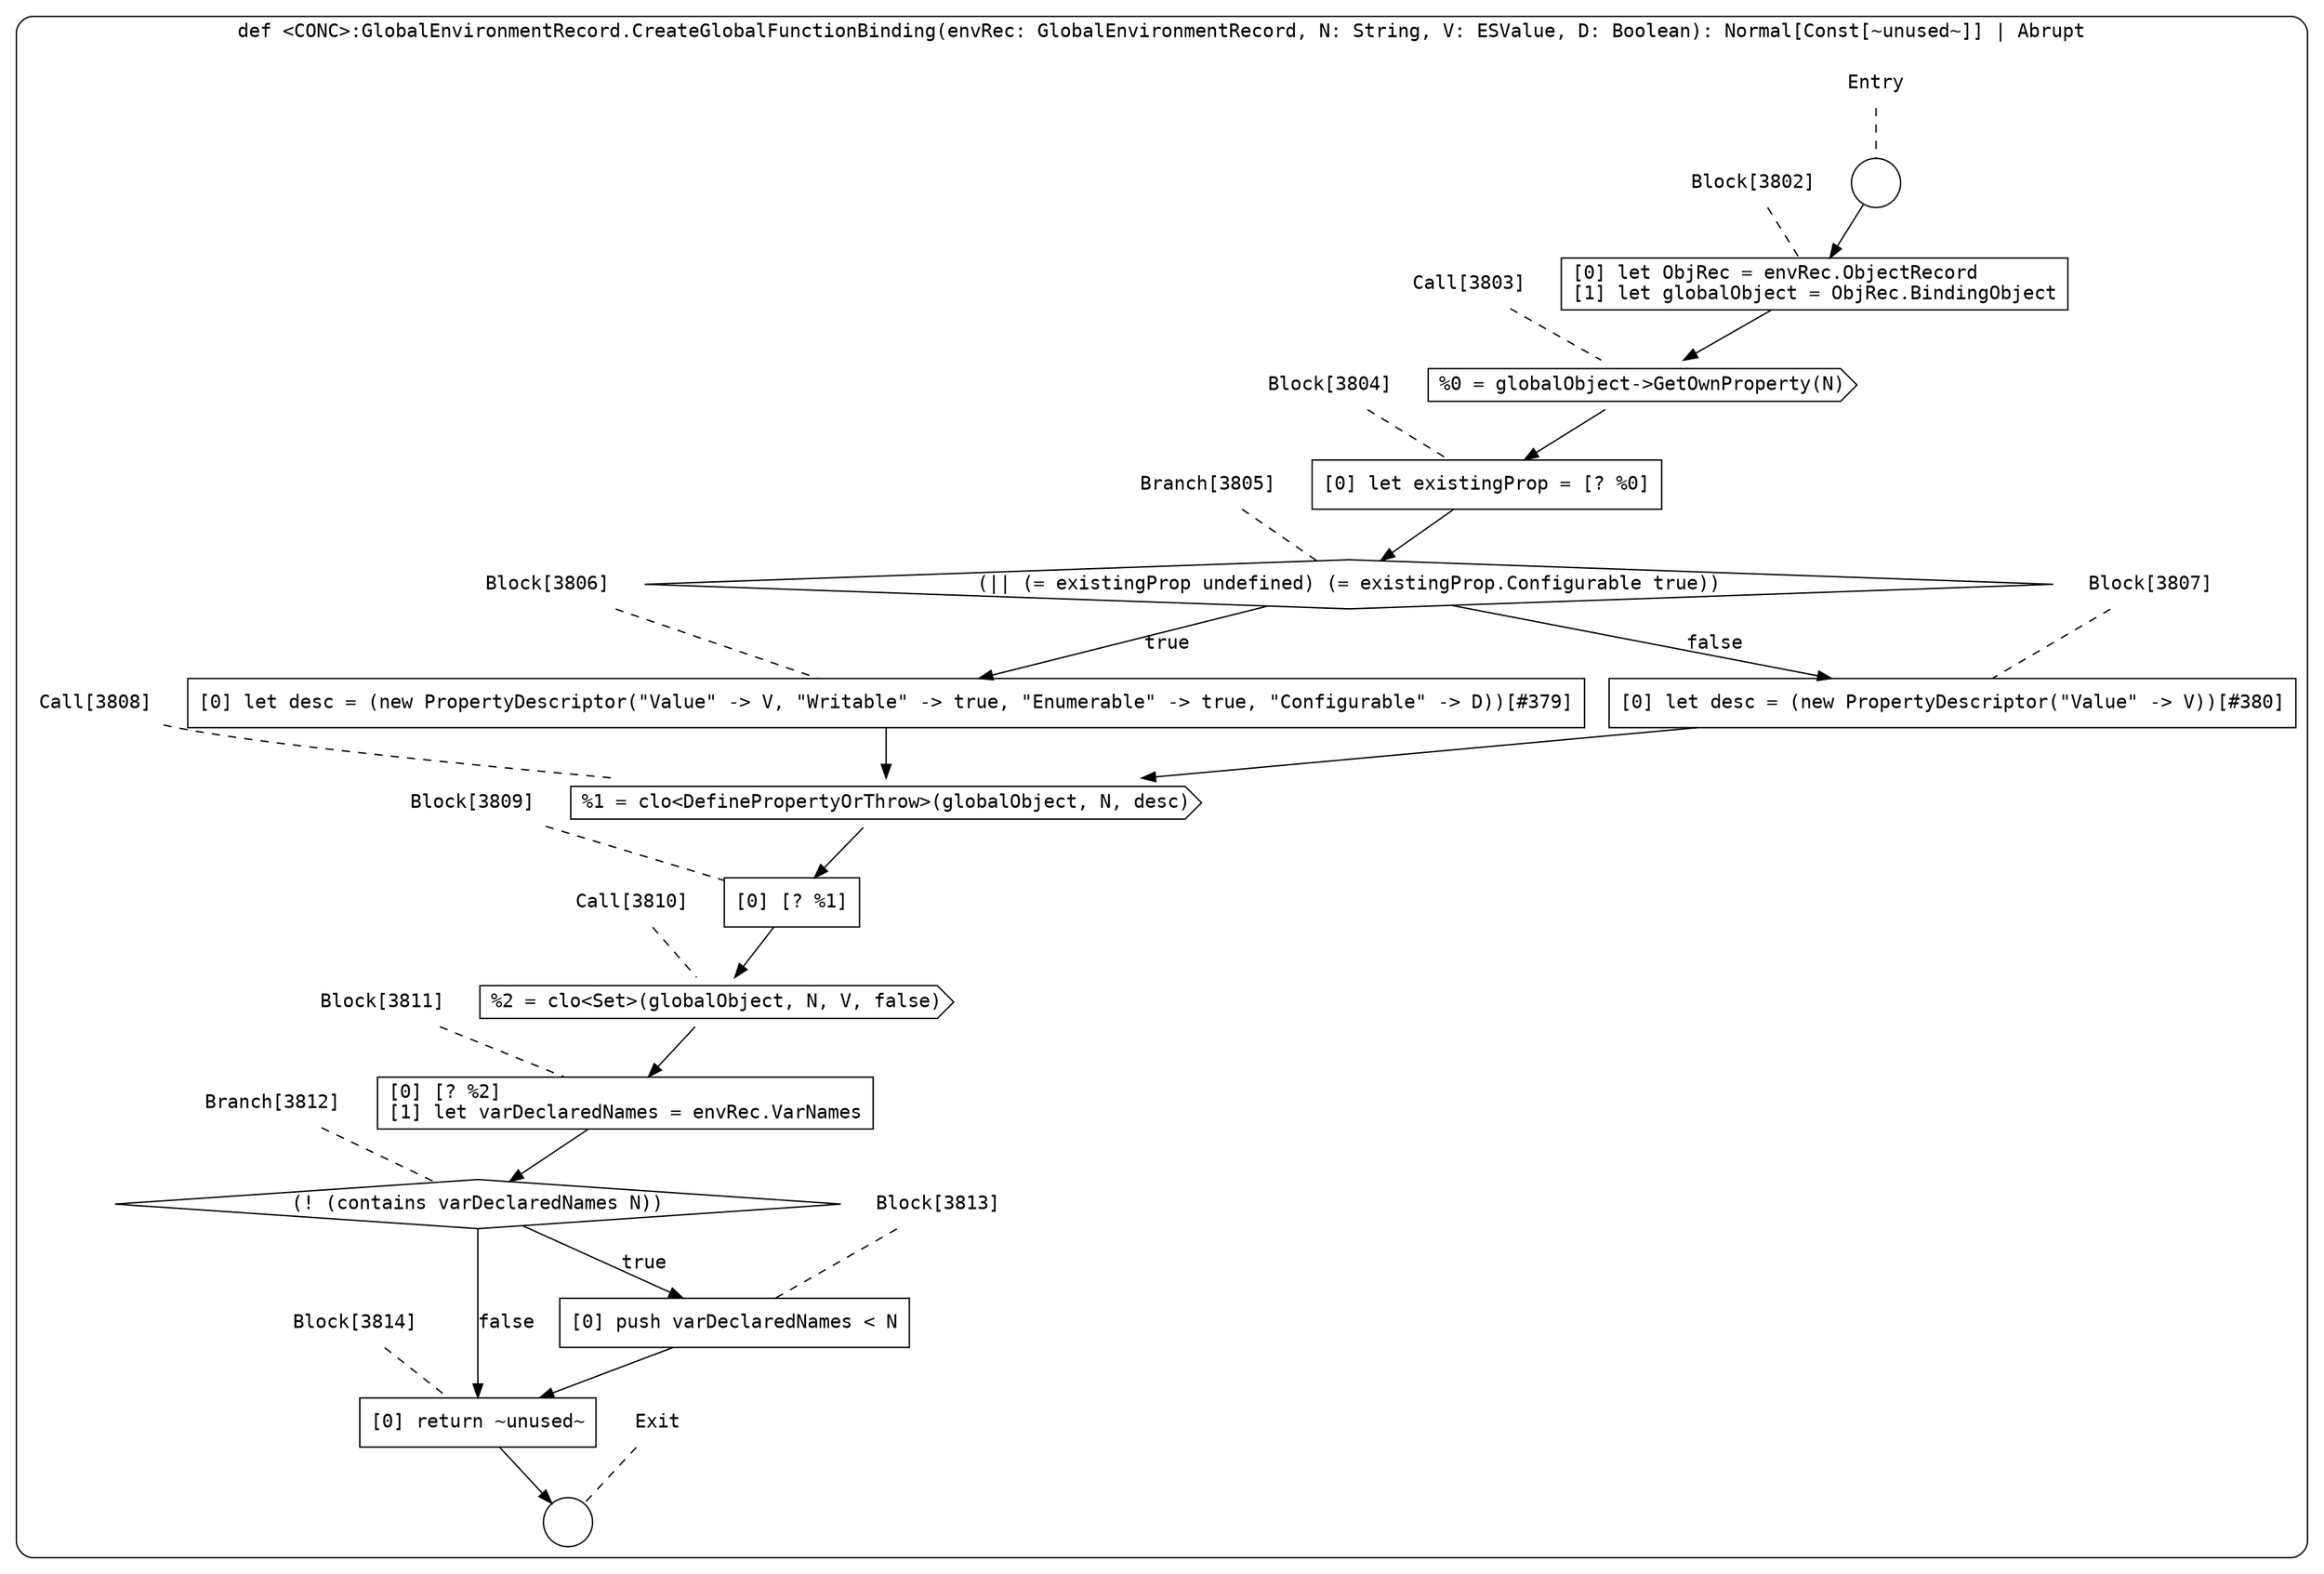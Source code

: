 digraph {
  graph [fontname = "Consolas"]
  node [fontname = "Consolas"]
  edge [fontname = "Consolas"]
  subgraph cluster1015 {
    label = "def <CONC>:GlobalEnvironmentRecord.CreateGlobalFunctionBinding(envRec: GlobalEnvironmentRecord, N: String, V: ESValue, D: Boolean): Normal[Const[~unused~]] | Abrupt"
    style = rounded
    cluster1015_entry_name [shape=none, label=<<font color="black">Entry</font>>]
    cluster1015_entry_name -> cluster1015_entry [arrowhead=none, color="black", style=dashed]
    cluster1015_entry [shape=circle label=" " color="black" fillcolor="white" style=filled]
    cluster1015_entry -> node3802 [color="black"]
    cluster1015_exit_name [shape=none, label=<<font color="black">Exit</font>>]
    cluster1015_exit_name -> cluster1015_exit [arrowhead=none, color="black", style=dashed]
    cluster1015_exit [shape=circle label=" " color="black" fillcolor="white" style=filled]
    node3802_name [shape=none, label=<<font color="black">Block[3802]</font>>]
    node3802_name -> node3802 [arrowhead=none, color="black", style=dashed]
    node3802 [shape=box, label=<<font color="black">[0] let ObjRec = envRec.ObjectRecord<BR ALIGN="LEFT"/>[1] let globalObject = ObjRec.BindingObject<BR ALIGN="LEFT"/></font>> color="black" fillcolor="white", style=filled]
    node3802 -> node3803 [color="black"]
    node3803_name [shape=none, label=<<font color="black">Call[3803]</font>>]
    node3803_name -> node3803 [arrowhead=none, color="black", style=dashed]
    node3803 [shape=cds, label=<<font color="black">%0 = globalObject-&gt;GetOwnProperty(N)</font>> color="black" fillcolor="white", style=filled]
    node3803 -> node3804 [color="black"]
    node3804_name [shape=none, label=<<font color="black">Block[3804]</font>>]
    node3804_name -> node3804 [arrowhead=none, color="black", style=dashed]
    node3804 [shape=box, label=<<font color="black">[0] let existingProp = [? %0]<BR ALIGN="LEFT"/></font>> color="black" fillcolor="white", style=filled]
    node3804 -> node3805 [color="black"]
    node3805_name [shape=none, label=<<font color="black">Branch[3805]</font>>]
    node3805_name -> node3805 [arrowhead=none, color="black", style=dashed]
    node3805 [shape=diamond, label=<<font color="black">(|| (= existingProp undefined) (= existingProp.Configurable true))</font>> color="black" fillcolor="white", style=filled]
    node3805 -> node3806 [label=<<font color="black">true</font>> color="black"]
    node3805 -> node3807 [label=<<font color="black">false</font>> color="black"]
    node3806_name [shape=none, label=<<font color="black">Block[3806]</font>>]
    node3806_name -> node3806 [arrowhead=none, color="black", style=dashed]
    node3806 [shape=box, label=<<font color="black">[0] let desc = (new PropertyDescriptor(&quot;Value&quot; -&gt; V, &quot;Writable&quot; -&gt; true, &quot;Enumerable&quot; -&gt; true, &quot;Configurable&quot; -&gt; D))[#379]<BR ALIGN="LEFT"/></font>> color="black" fillcolor="white", style=filled]
    node3806 -> node3808 [color="black"]
    node3807_name [shape=none, label=<<font color="black">Block[3807]</font>>]
    node3807_name -> node3807 [arrowhead=none, color="black", style=dashed]
    node3807 [shape=box, label=<<font color="black">[0] let desc = (new PropertyDescriptor(&quot;Value&quot; -&gt; V))[#380]<BR ALIGN="LEFT"/></font>> color="black" fillcolor="white", style=filled]
    node3807 -> node3808 [color="black"]
    node3808_name [shape=none, label=<<font color="black">Call[3808]</font>>]
    node3808_name -> node3808 [arrowhead=none, color="black", style=dashed]
    node3808 [shape=cds, label=<<font color="black">%1 = clo&lt;DefinePropertyOrThrow&gt;(globalObject, N, desc)</font>> color="black" fillcolor="white", style=filled]
    node3808 -> node3809 [color="black"]
    node3809_name [shape=none, label=<<font color="black">Block[3809]</font>>]
    node3809_name -> node3809 [arrowhead=none, color="black", style=dashed]
    node3809 [shape=box, label=<<font color="black">[0] [? %1]<BR ALIGN="LEFT"/></font>> color="black" fillcolor="white", style=filled]
    node3809 -> node3810 [color="black"]
    node3810_name [shape=none, label=<<font color="black">Call[3810]</font>>]
    node3810_name -> node3810 [arrowhead=none, color="black", style=dashed]
    node3810 [shape=cds, label=<<font color="black">%2 = clo&lt;Set&gt;(globalObject, N, V, false)</font>> color="black" fillcolor="white", style=filled]
    node3810 -> node3811 [color="black"]
    node3811_name [shape=none, label=<<font color="black">Block[3811]</font>>]
    node3811_name -> node3811 [arrowhead=none, color="black", style=dashed]
    node3811 [shape=box, label=<<font color="black">[0] [? %2]<BR ALIGN="LEFT"/>[1] let varDeclaredNames = envRec.VarNames<BR ALIGN="LEFT"/></font>> color="black" fillcolor="white", style=filled]
    node3811 -> node3812 [color="black"]
    node3812_name [shape=none, label=<<font color="black">Branch[3812]</font>>]
    node3812_name -> node3812 [arrowhead=none, color="black", style=dashed]
    node3812 [shape=diamond, label=<<font color="black">(! (contains varDeclaredNames N))</font>> color="black" fillcolor="white", style=filled]
    node3812 -> node3813 [label=<<font color="black">true</font>> color="black"]
    node3812 -> node3814 [label=<<font color="black">false</font>> color="black"]
    node3813_name [shape=none, label=<<font color="black">Block[3813]</font>>]
    node3813_name -> node3813 [arrowhead=none, color="black", style=dashed]
    node3813 [shape=box, label=<<font color="black">[0] push varDeclaredNames &lt; N<BR ALIGN="LEFT"/></font>> color="black" fillcolor="white", style=filled]
    node3813 -> node3814 [color="black"]
    node3814_name [shape=none, label=<<font color="black">Block[3814]</font>>]
    node3814_name -> node3814 [arrowhead=none, color="black", style=dashed]
    node3814 [shape=box, label=<<font color="black">[0] return ~unused~<BR ALIGN="LEFT"/></font>> color="black" fillcolor="white", style=filled]
    node3814 -> cluster1015_exit [color="black"]
  }
}